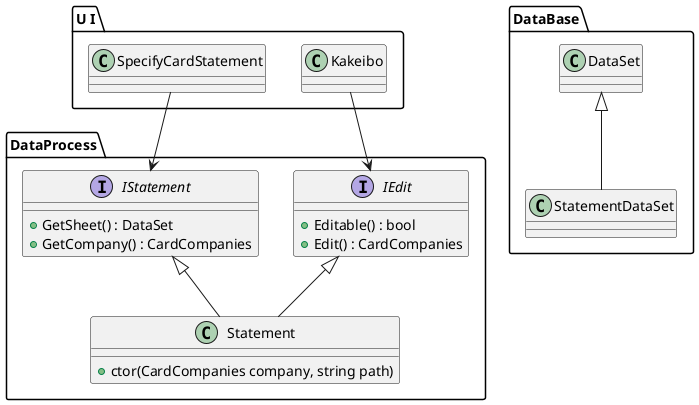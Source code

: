 @startuml

package "U I" {
  class Kakeibo
  {

  }

  class SpecifyCardStatement
  {

  }
}

package DataProcess {
  interface IStatement{
    +GetSheet() : DataSet
    +GetCompany() : CardCompanies
  }

  class Statement{
    +ctor(CardCompanies company, string path)
  }

  interface IEdit{
    +Editable() : bool
    +Edit() : CardCompanies
  }
}

package DataBase {
  class DataSet{}

  class StatementDataSet{
    
  }
}


IStatement <|-- Statement
IEdit <|-- Statement

SpecifyCardStatement --> IStatement
Kakeibo --> IEdit


DataSet <|-- StatementDataSet

@enduml